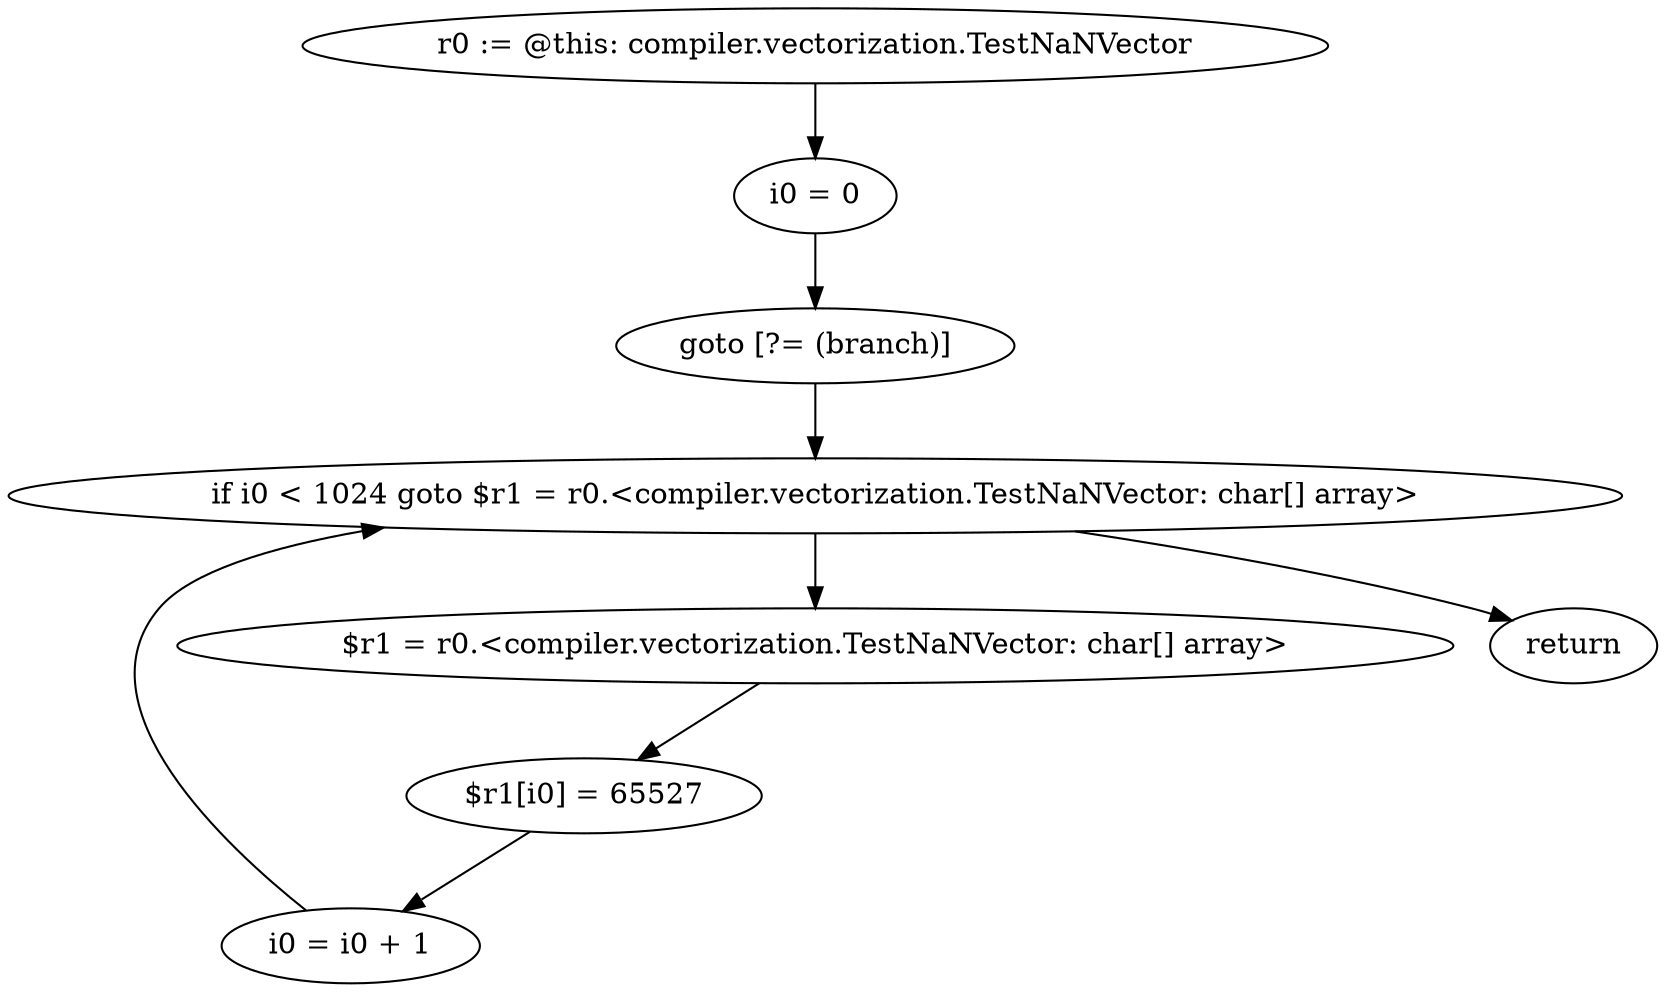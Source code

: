 digraph "unitGraph" {
    "r0 := @this: compiler.vectorization.TestNaNVector"
    "i0 = 0"
    "goto [?= (branch)]"
    "$r1 = r0.<compiler.vectorization.TestNaNVector: char[] array>"
    "$r1[i0] = 65527"
    "i0 = i0 + 1"
    "if i0 < 1024 goto $r1 = r0.<compiler.vectorization.TestNaNVector: char[] array>"
    "return"
    "r0 := @this: compiler.vectorization.TestNaNVector"->"i0 = 0";
    "i0 = 0"->"goto [?= (branch)]";
    "goto [?= (branch)]"->"if i0 < 1024 goto $r1 = r0.<compiler.vectorization.TestNaNVector: char[] array>";
    "$r1 = r0.<compiler.vectorization.TestNaNVector: char[] array>"->"$r1[i0] = 65527";
    "$r1[i0] = 65527"->"i0 = i0 + 1";
    "i0 = i0 + 1"->"if i0 < 1024 goto $r1 = r0.<compiler.vectorization.TestNaNVector: char[] array>";
    "if i0 < 1024 goto $r1 = r0.<compiler.vectorization.TestNaNVector: char[] array>"->"return";
    "if i0 < 1024 goto $r1 = r0.<compiler.vectorization.TestNaNVector: char[] array>"->"$r1 = r0.<compiler.vectorization.TestNaNVector: char[] array>";
}
